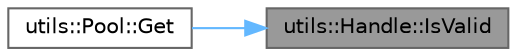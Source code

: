 digraph "utils::Handle::IsValid"
{
 // LATEX_PDF_SIZE
  bgcolor="transparent";
  edge [fontname=Helvetica,fontsize=10,labelfontname=Helvetica,labelfontsize=10];
  node [fontname=Helvetica,fontsize=10,shape=box,height=0.2,width=0.4];
  rankdir="RL";
  Node1 [id="Node000001",label="utils::Handle::IsValid",height=0.2,width=0.4,color="gray40", fillcolor="grey60", style="filled", fontcolor="black",tooltip="Checks whether the handle is valid."];
  Node1 -> Node2 [id="edge1_Node000001_Node000002",dir="back",color="steelblue1",style="solid",tooltip=" "];
  Node2 [id="Node000002",label="utils::Pool::Get",height=0.2,width=0.4,color="grey40", fillcolor="white", style="filled",URL="$classutils_1_1_pool.html#aebabe7c81b539030d5f70a612ff9fa0f",tooltip="Retrieves a pointer to the object identified by a handle."];
}
